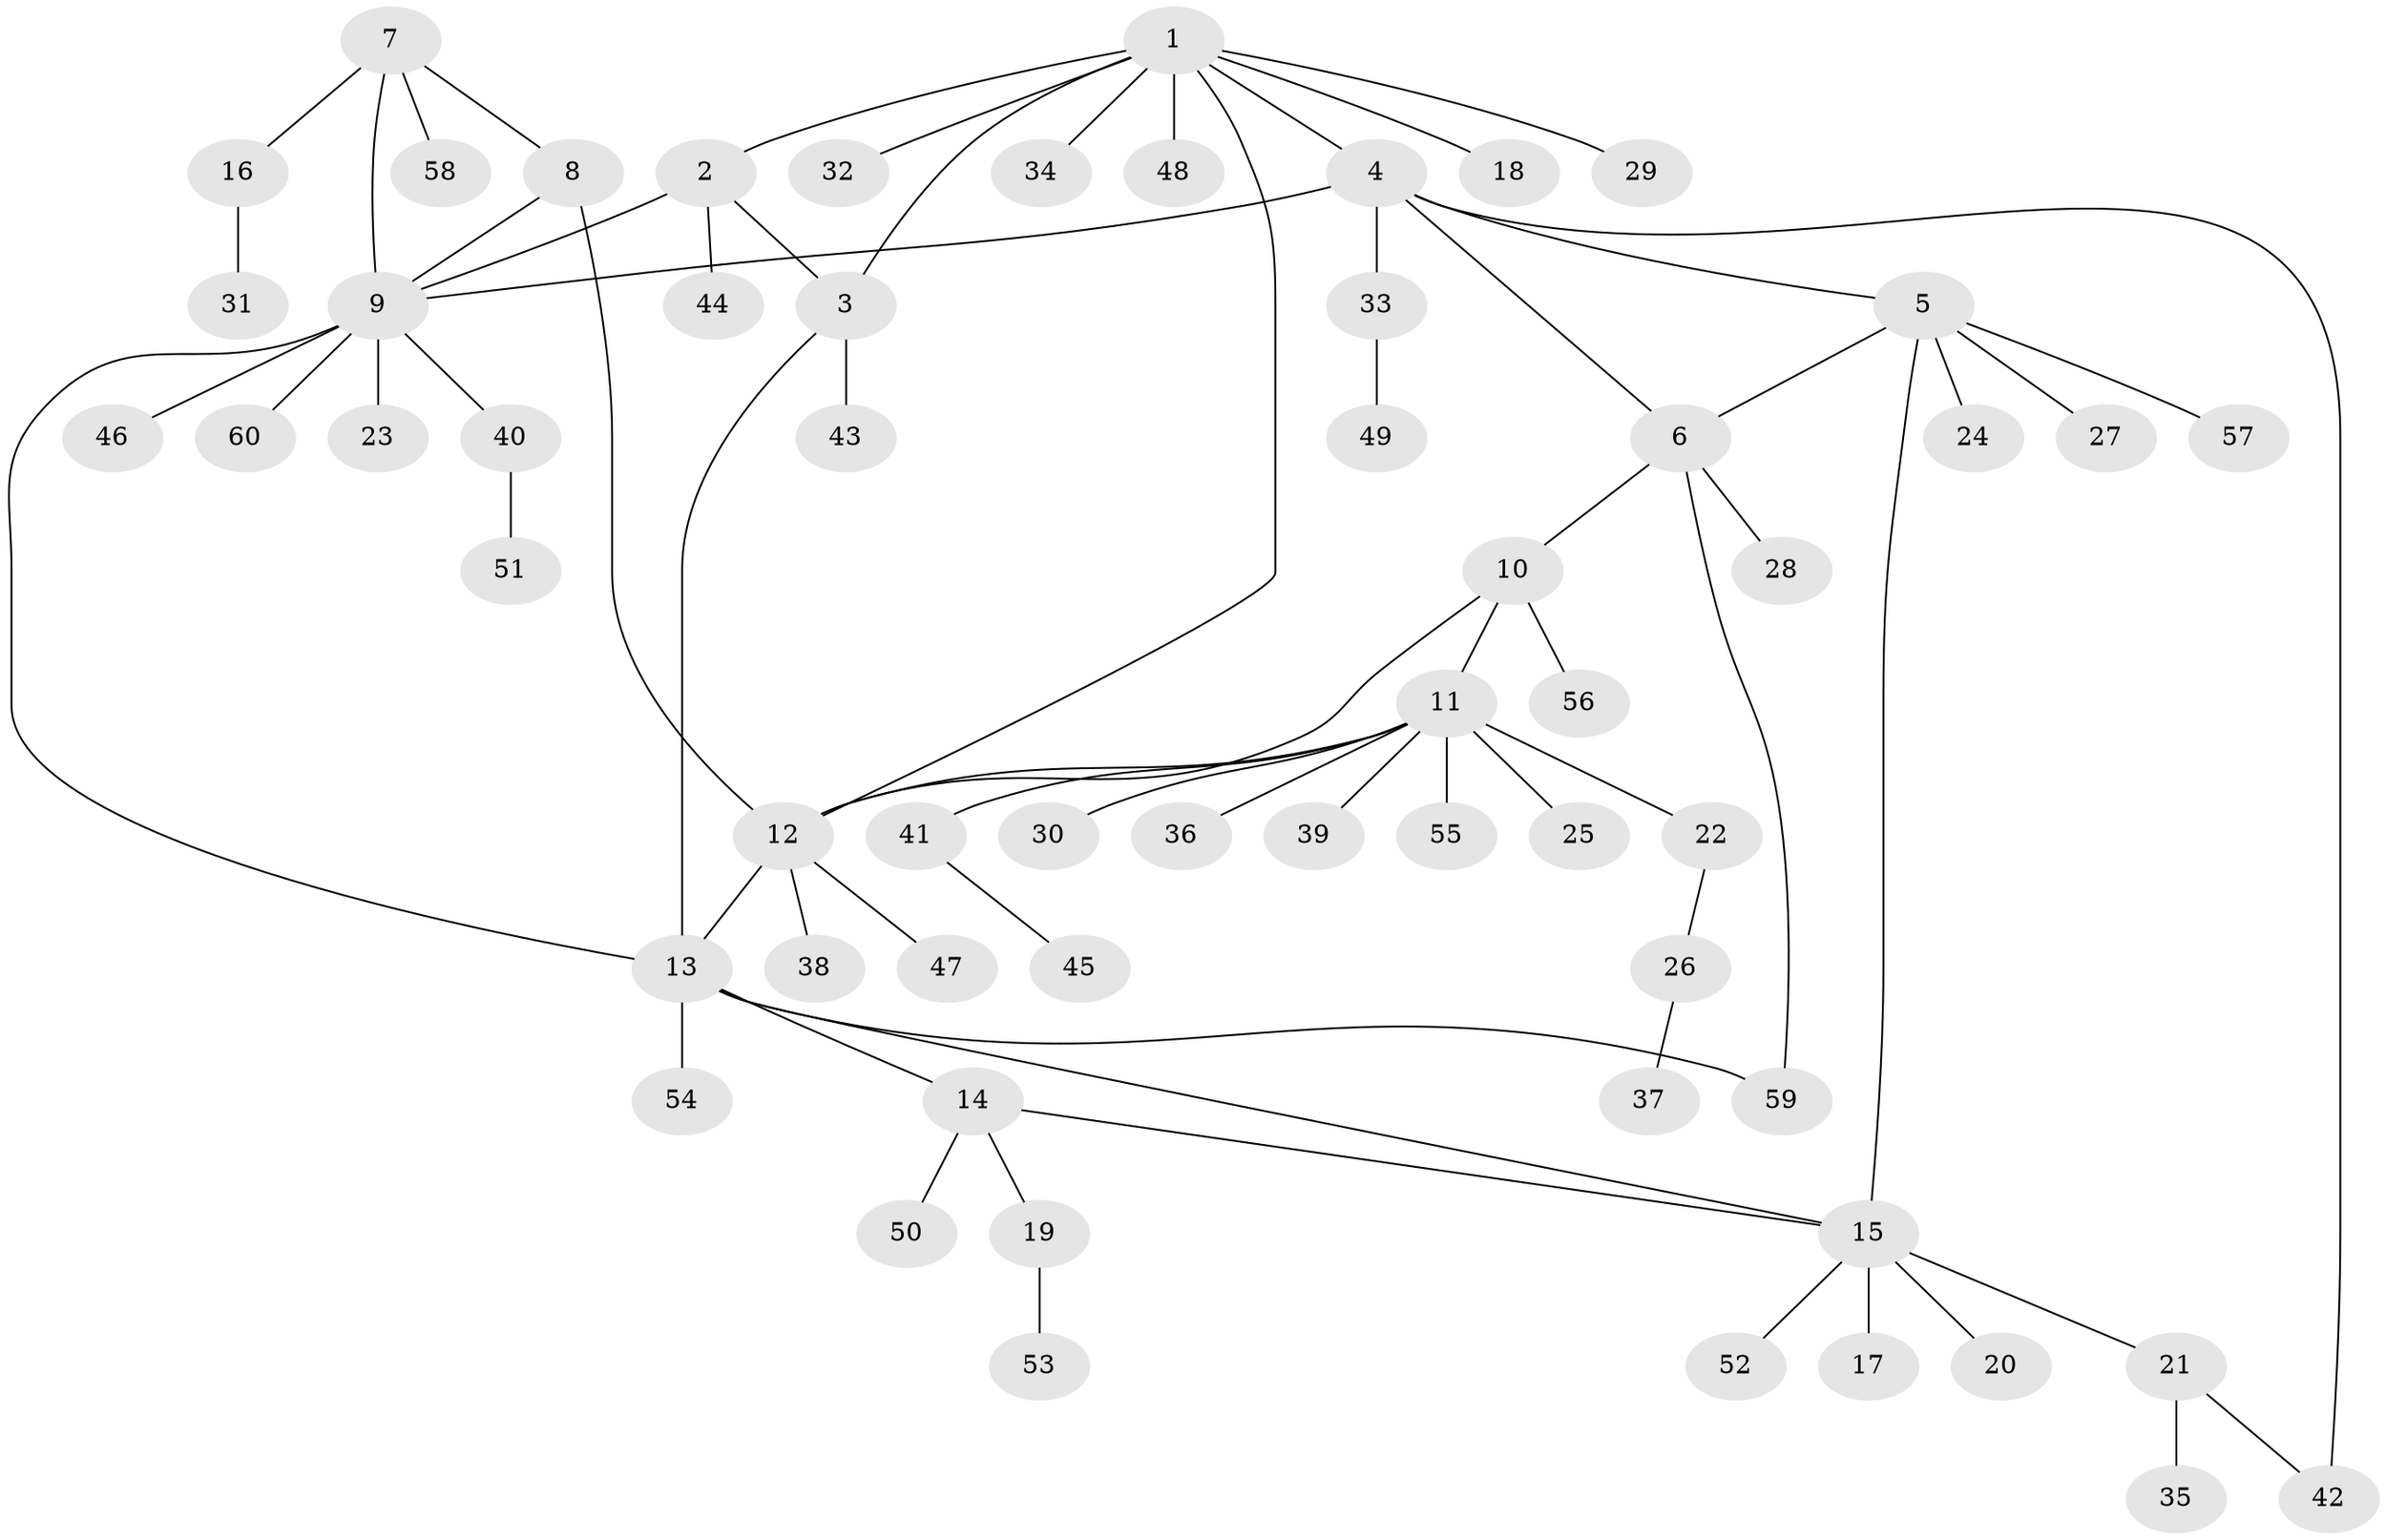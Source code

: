 // Generated by graph-tools (version 1.1) at 2025/02/03/09/25 03:02:36]
// undirected, 60 vertices, 72 edges
graph export_dot {
graph [start="1"]
  node [color=gray90,style=filled];
  1;
  2;
  3;
  4;
  5;
  6;
  7;
  8;
  9;
  10;
  11;
  12;
  13;
  14;
  15;
  16;
  17;
  18;
  19;
  20;
  21;
  22;
  23;
  24;
  25;
  26;
  27;
  28;
  29;
  30;
  31;
  32;
  33;
  34;
  35;
  36;
  37;
  38;
  39;
  40;
  41;
  42;
  43;
  44;
  45;
  46;
  47;
  48;
  49;
  50;
  51;
  52;
  53;
  54;
  55;
  56;
  57;
  58;
  59;
  60;
  1 -- 2;
  1 -- 3;
  1 -- 4;
  1 -- 12;
  1 -- 18;
  1 -- 29;
  1 -- 32;
  1 -- 34;
  1 -- 48;
  2 -- 3;
  2 -- 9;
  2 -- 44;
  3 -- 13;
  3 -- 43;
  4 -- 5;
  4 -- 6;
  4 -- 9;
  4 -- 33;
  4 -- 42;
  5 -- 6;
  5 -- 15;
  5 -- 24;
  5 -- 27;
  5 -- 57;
  6 -- 10;
  6 -- 28;
  6 -- 59;
  7 -- 8;
  7 -- 9;
  7 -- 16;
  7 -- 58;
  8 -- 9;
  8 -- 12;
  9 -- 13;
  9 -- 23;
  9 -- 40;
  9 -- 46;
  9 -- 60;
  10 -- 11;
  10 -- 12;
  10 -- 56;
  11 -- 12;
  11 -- 22;
  11 -- 25;
  11 -- 30;
  11 -- 36;
  11 -- 39;
  11 -- 41;
  11 -- 55;
  12 -- 13;
  12 -- 38;
  12 -- 47;
  13 -- 14;
  13 -- 15;
  13 -- 54;
  13 -- 59;
  14 -- 15;
  14 -- 19;
  14 -- 50;
  15 -- 17;
  15 -- 20;
  15 -- 21;
  15 -- 52;
  16 -- 31;
  19 -- 53;
  21 -- 35;
  21 -- 42;
  22 -- 26;
  26 -- 37;
  33 -- 49;
  40 -- 51;
  41 -- 45;
}
